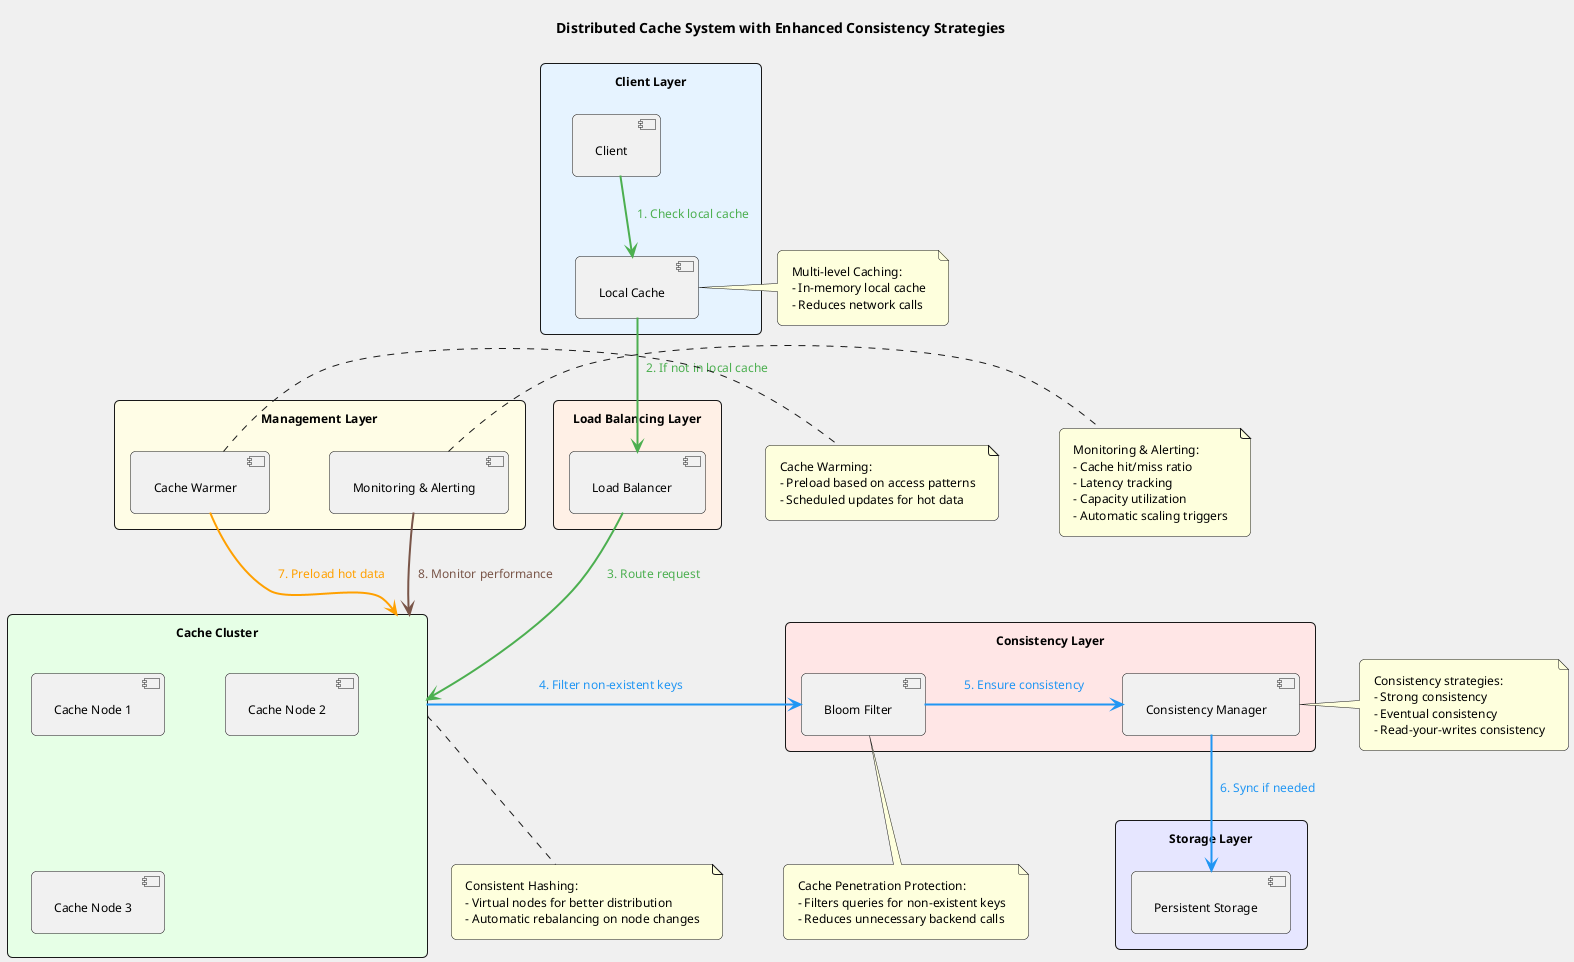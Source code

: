 @startuml Distributed Cache System with Enhanced Consistency Strategies

!pragma layout dot
allowmixing
skinparam backgroundColor #F0F0F0
skinparam defaultFontName Arial
skinparam defaultFontSize 12
skinparam roundCorner 10
skinparam padding 8
skinparam nodesep 60
skinparam ranksep 40

title Distributed Cache System with Enhanced Consistency Strategies

rectangle "Client Layer" as ClientLayer #E6F3FF {
    component "Client" as Client
    component "Local Cache" as LC
}

rectangle "Load Balancing Layer" as LBLayer #FFF0E6 {
    component "Load Balancer" as LB
}

rectangle "Cache Cluster" as CC #E6FFE6 {
    component "Cache Node 1" as CN1
    component "Cache Node 2" as CN2
    component "Cache Node 3" as CN3
}

rectangle "Consistency Layer" as ConsistencyLayer #FFE6E6 {
    component "Consistency Manager" as CM
    component "Bloom Filter" as BF
}

rectangle "Storage Layer" as StorageLayer #E6E6FF {
    component "Persistent Storage" as PS
}

rectangle "Management Layer" as ManagementLayer #FFFDE6 {
    component "Cache Warmer" as CW
    component "Monitoring & Alerting" as MA
}

Client -[#4CAF50,thickness=2]down-> LC : <color:#4CAF50>1. Check local cache</color>
LC -[#4CAF50,thickness=2]down-> LB : <color:#4CAF50>2. If not in local cache</color>
LB -[#4CAF50,thickness=2]down-> CC : <color:#4CAF50>3. Route request</color>
CC -[#2196F3,thickness=2]right-> BF : <color:#2196F3>4. Filter non-existent keys</color>
BF -[#2196F3,thickness=2]right-> CM : <color:#2196F3>5. Ensure consistency</color>
CM -[#2196F3,thickness=2]down-> PS : <color:#2196F3>6. Sync if needed</color>
CW -[#FFA000,thickness=2]left-> CC : <color:#FFA000>7. Preload hot data</color>
MA -[#795548,thickness=2]-> CC : <color:#795548>8. Monitor performance</color>

note right of CM
  Consistency strategies:
  - Strong consistency
  - Eventual consistency
  - Read-your-writes consistency
end note

note bottom of CC
  Consistent Hashing:
  - Virtual nodes for better distribution
  - Automatic rebalancing on node changes
end note

note right of CW
  Cache Warming:
  - Preload based on access patterns
  - Scheduled updates for hot data
end note

note left of LC
  Multi-level Caching:
  - In-memory local cache
  - Reduces network calls
end note

note bottom of BF
  Cache Penetration Protection:
  - Filters queries for non-existent keys
  - Reduces unnecessary backend calls
end note

note right of MA
  Monitoring & Alerting:
  - Cache hit/miss ratio
  - Latency tracking
  - Capacity utilization
  - Automatic scaling triggers
end note

@enduml
